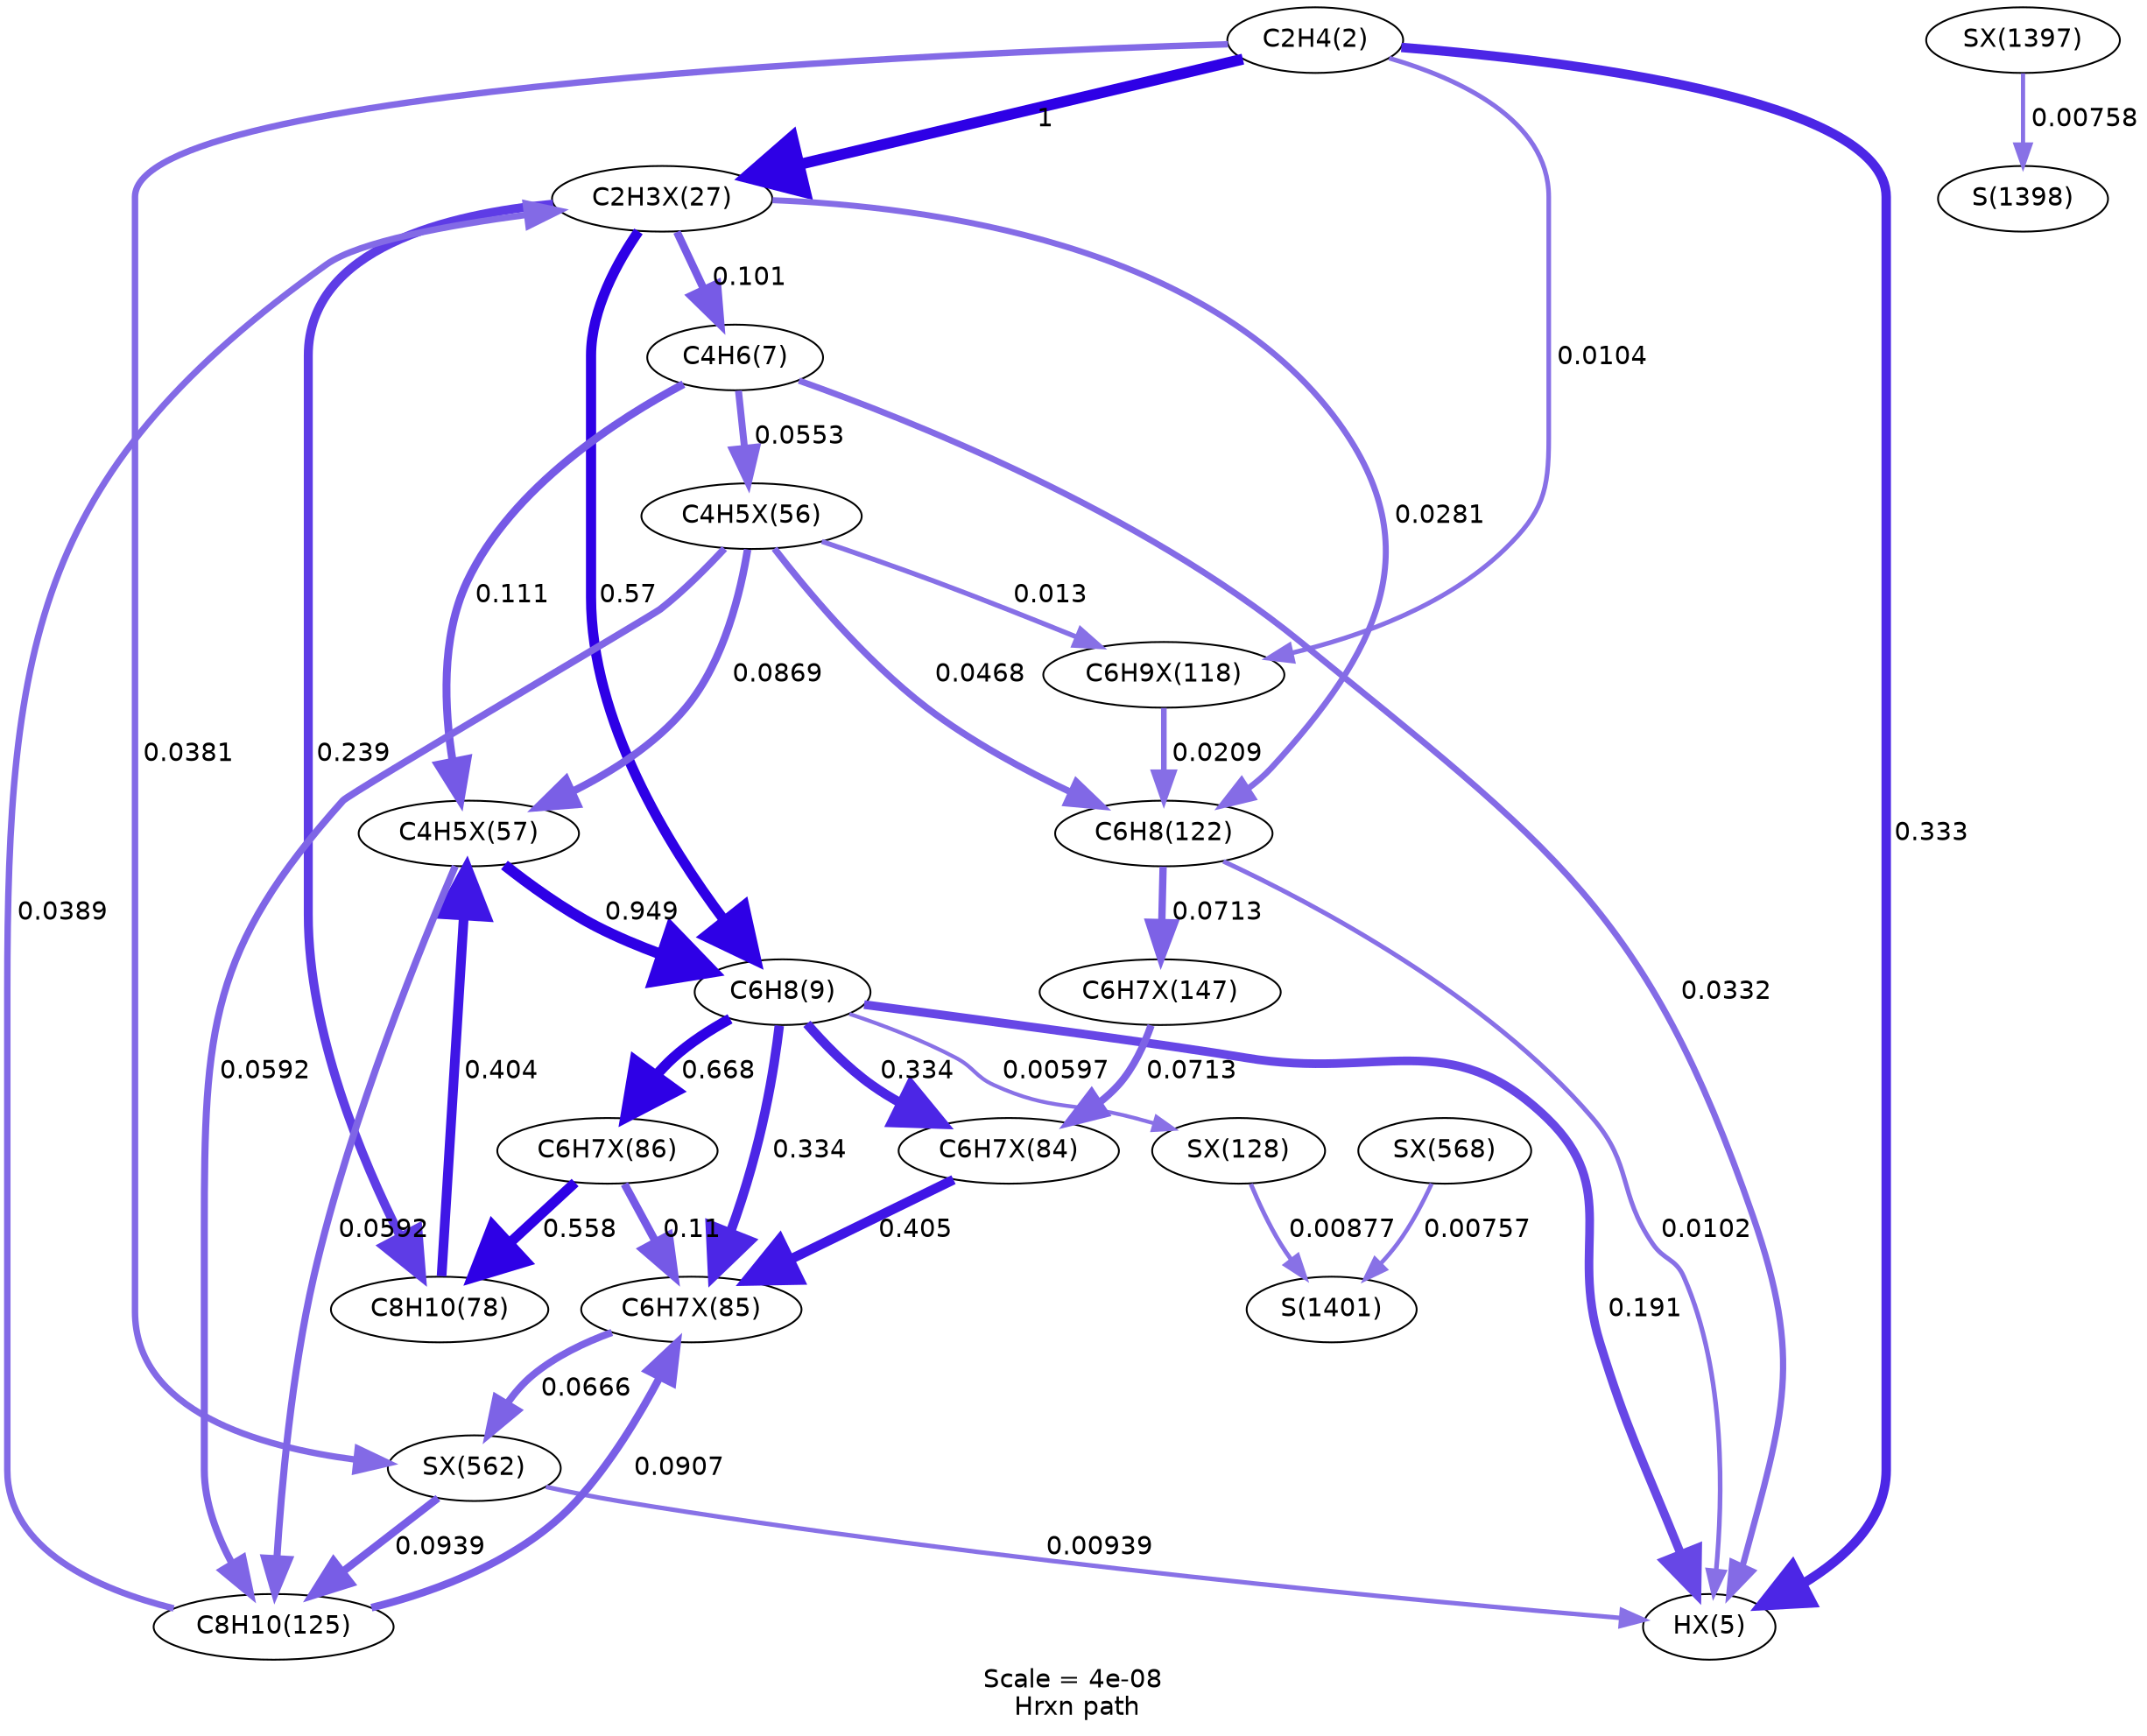digraph reaction_paths {
center=1;
s5 -> s31[fontname="Helvetica", style="setlinewidth(5.17)", arrowsize=2.59, color="0.7, 0.833, 0.9"
, label=" 0.333"];
s5 -> s32[fontname="Helvetica", style="setlinewidth(6)", arrowsize=3, color="0.7, 1.5, 0.9"
, label=" 1"];
s5 -> s49[fontname="Helvetica", style="setlinewidth(2.55)", arrowsize=1.28, color="0.7, 0.51, 0.9"
, label=" 0.0104"];
s5 -> s66[fontname="Helvetica", style="setlinewidth(3.53)", arrowsize=1.77, color="0.7, 0.538, 0.9"
, label=" 0.0381"];
s8 -> s31[fontname="Helvetica", style="setlinewidth(3.43)", arrowsize=1.71, color="0.7, 0.533, 0.9"
, label=" 0.0332"];
s9 -> s31[fontname="Helvetica", style="setlinewidth(4.75)", arrowsize=2.37, color="0.7, 0.691, 0.9"
, label=" 0.191"];
s14 -> s31[fontname="Helvetica", style="setlinewidth(2.54)", arrowsize=1.27, color="0.7, 0.51, 0.9"
, label=" 0.0102"];
s66 -> s31[fontname="Helvetica", style="setlinewidth(2.48)", arrowsize=1.24, color="0.7, 0.509, 0.9"
, label=" 0.00939"];
s32 -> s8[fontname="Helvetica", style="setlinewidth(4.27)", arrowsize=2.13, color="0.7, 0.601, 0.9"
, label=" 0.101"];
s32 -> s9[fontname="Helvetica", style="setlinewidth(5.57)", arrowsize=2.79, color="0.7, 1.07, 0.9"
, label=" 0.57"];
s32 -> s14[fontname="Helvetica", style="setlinewidth(3.3)", arrowsize=1.65, color="0.7, 0.528, 0.9"
, label=" 0.0281"];
s32 -> s12[fontname="Helvetica", style="setlinewidth(4.92)", arrowsize=2.46, color="0.7, 0.739, 0.9"
, label=" 0.239"];
s15 -> s32[fontname="Helvetica", style="setlinewidth(3.55)", arrowsize=1.77, color="0.7, 0.539, 0.9"
, label=" 0.0389"];
s8 -> s40[fontname="Helvetica", style="setlinewidth(4.34)", arrowsize=2.17, color="0.7, 0.611, 0.9"
, label=" 0.111"];
s8 -> s39[fontname="Helvetica", style="setlinewidth(3.81)", arrowsize=1.91, color="0.7, 0.555, 0.9"
, label=" 0.0553"];
s40 -> s9[fontname="Helvetica", style="setlinewidth(5.96)", arrowsize=2.98, color="0.7, 1.45, 0.9"
, label=" 0.949"];
s39 -> s40[fontname="Helvetica", style="setlinewidth(4.16)", arrowsize=2.08, color="0.7, 0.587, 0.9"
, label=" 0.0869"];
s12 -> s40[fontname="Helvetica", style="setlinewidth(5.32)", arrowsize=2.66, color="0.7, 0.904, 0.9"
, label=" 0.404"];
s40 -> s15[fontname="Helvetica", style="setlinewidth(3.87)", arrowsize=1.93, color="0.7, 0.559, 0.9"
, label=" 0.0592"];
s9 -> s46[fontname="Helvetica", style="setlinewidth(5.7)", arrowsize=2.85, color="0.7, 1.17, 0.9"
, label=" 0.668"];
s9 -> s45[fontname="Helvetica", style="setlinewidth(5.17)", arrowsize=2.59, color="0.7, 0.834, 0.9"
, label=" 0.334"];
s9 -> s44[fontname="Helvetica", style="setlinewidth(5.17)", arrowsize=2.59, color="0.7, 0.834, 0.9"
, label=" 0.334"];
s9 -> s52[fontname="Helvetica", style="setlinewidth(2.13)", arrowsize=1.07, color="0.7, 0.506, 0.9"
, label=" 0.00597"];
s39 -> s14[fontname="Helvetica", style="setlinewidth(3.69)", arrowsize=1.84, color="0.7, 0.547, 0.9"
, label=" 0.0468"];
s39 -> s49[fontname="Helvetica", style="setlinewidth(2.72)", arrowsize=1.36, color="0.7, 0.513, 0.9"
, label=" 0.013"];
s39 -> s15[fontname="Helvetica", style="setlinewidth(3.87)", arrowsize=1.93, color="0.7, 0.559, 0.9"
, label=" 0.0592"];
s49 -> s14[fontname="Helvetica", style="setlinewidth(3.08)", arrowsize=1.54, color="0.7, 0.521, 0.9"
, label=" 0.0209"];
s14 -> s53[fontname="Helvetica", style="setlinewidth(4.01)", arrowsize=2, color="0.7, 0.571, 0.9"
, label=" 0.0713"];
s46 -> s12[fontname="Helvetica", style="setlinewidth(5.56)", arrowsize=2.78, color="0.7, 1.06, 0.9"
, label=" 0.558"];
s46 -> s45[fontname="Helvetica", style="setlinewidth(4.33)", arrowsize=2.17, color="0.7, 0.61, 0.9"
, label=" 0.11"];
s66 -> s15[fontname="Helvetica", style="setlinewidth(4.21)", arrowsize=2.11, color="0.7, 0.594, 0.9"
, label=" 0.0939"];
s15 -> s45[fontname="Helvetica", style="setlinewidth(4.19)", arrowsize=2.09, color="0.7, 0.591, 0.9"
, label=" 0.0907"];
s45 -> s66[fontname="Helvetica", style="setlinewidth(3.95)", arrowsize=1.98, color="0.7, 0.567, 0.9"
, label=" 0.0666"];
s44 -> s45[fontname="Helvetica", style="setlinewidth(5.32)", arrowsize=2.66, color="0.7, 0.905, 0.9"
, label=" 0.405"];
s53 -> s44[fontname="Helvetica", style="setlinewidth(4.01)", arrowsize=2, color="0.7, 0.571, 0.9"
, label=" 0.0713"];
s68 -> s29[fontname="Helvetica", style="setlinewidth(2.31)", arrowsize=1.16, color="0.7, 0.508, 0.9"
, label=" 0.00757"];
s52 -> s29[fontname="Helvetica", style="setlinewidth(2.42)", arrowsize=1.21, color="0.7, 0.509, 0.9"
, label=" 0.00877"];
s88 -> s28[fontname="Helvetica", style="setlinewidth(2.31)", arrowsize=1.16, color="0.7, 0.508, 0.9"
, label=" 0.00758"];
s5 [ fontname="Helvetica", label="C2H4(2)"];
s8 [ fontname="Helvetica", label="C4H6(7)"];
s9 [ fontname="Helvetica", label="C6H8(9)"];
s12 [ fontname="Helvetica", label="C8H10(78)"];
s14 [ fontname="Helvetica", label="C6H8(122)"];
s15 [ fontname="Helvetica", label="C8H10(125)"];
s28 [ fontname="Helvetica", label="S(1398)"];
s29 [ fontname="Helvetica", label="S(1401)"];
s31 [ fontname="Helvetica", label="HX(5)"];
s32 [ fontname="Helvetica", label="C2H3X(27)"];
s39 [ fontname="Helvetica", label="C4H5X(56)"];
s40 [ fontname="Helvetica", label="C4H5X(57)"];
s44 [ fontname="Helvetica", label="C6H7X(84)"];
s45 [ fontname="Helvetica", label="C6H7X(85)"];
s46 [ fontname="Helvetica", label="C6H7X(86)"];
s49 [ fontname="Helvetica", label="C6H9X(118)"];
s52 [ fontname="Helvetica", label="SX(128)"];
s53 [ fontname="Helvetica", label="C6H7X(147)"];
s66 [ fontname="Helvetica", label="SX(562)"];
s68 [ fontname="Helvetica", label="SX(568)"];
s88 [ fontname="Helvetica", label="SX(1397)"];
 label = "Scale = 4e-08\l Hrxn path";
 fontname = "Helvetica";
}
